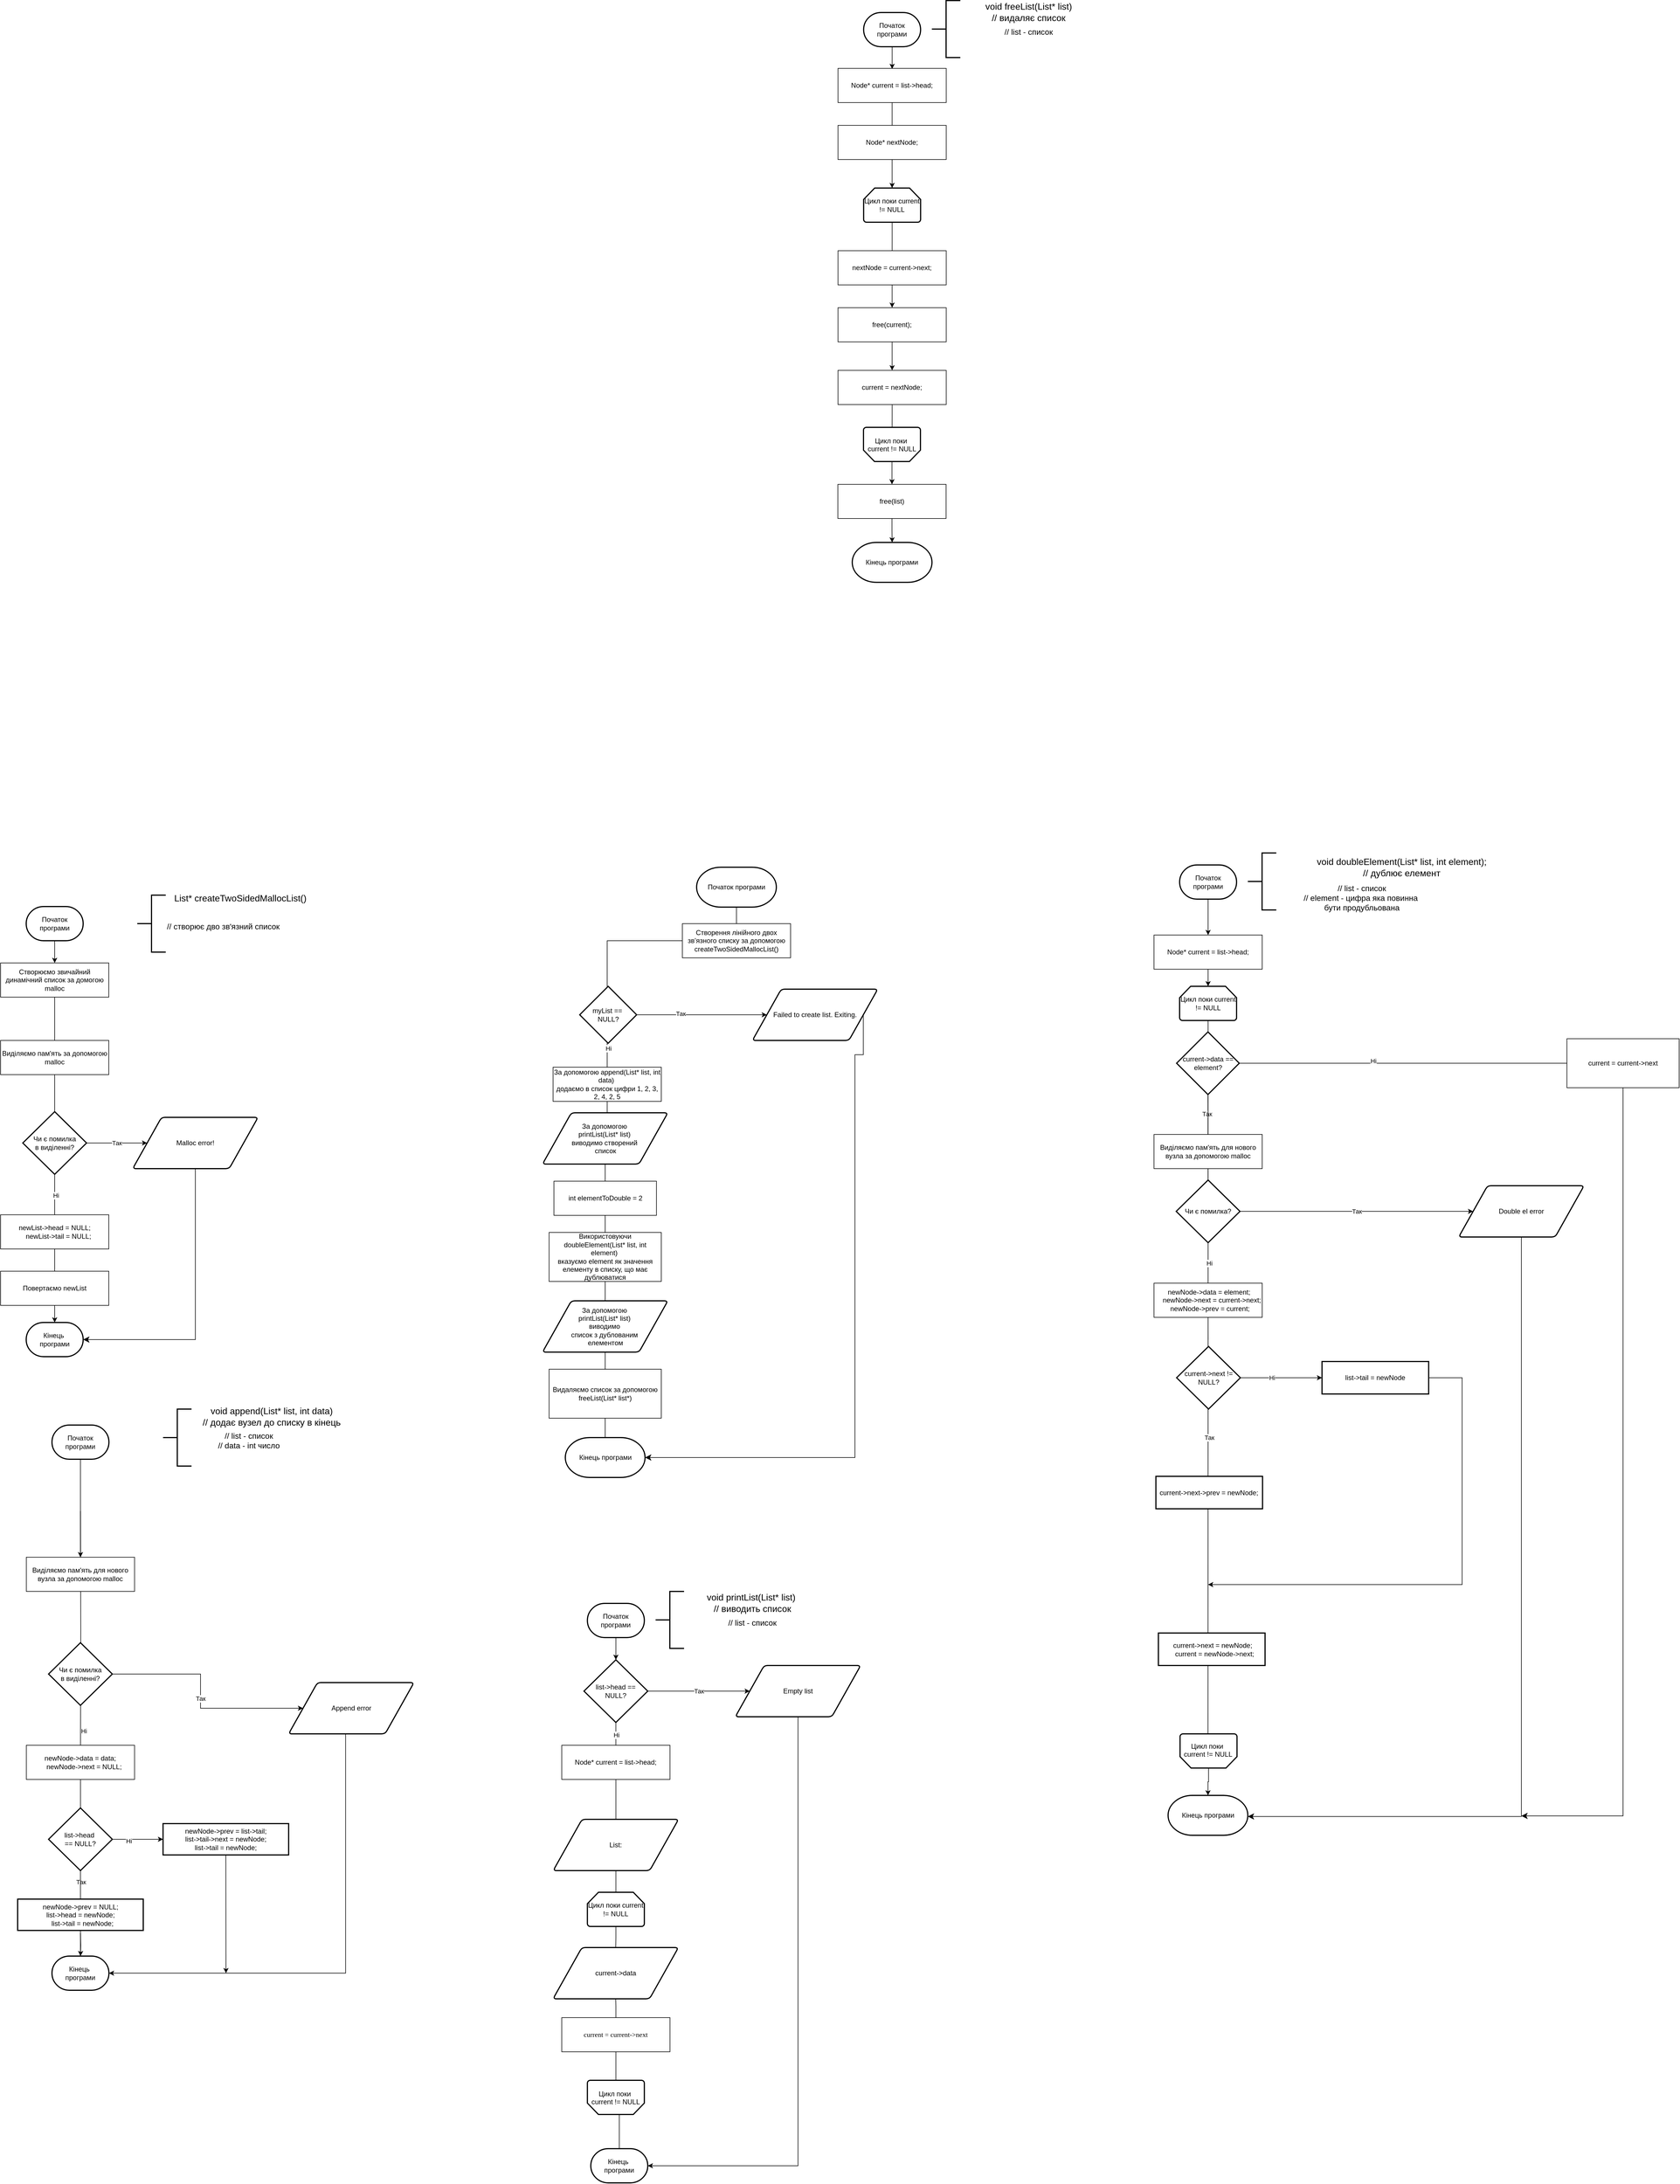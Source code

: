 <mxfile version="26.1.1" pages="2">
  <diagram name="Страница — 1" id="iO0HGuXwTPH4etKMsPex">
    <mxGraphModel dx="3154" dy="4253" grid="1" gridSize="10" guides="1" tooltips="1" connect="1" arrows="1" fold="1" page="1" pageScale="1" pageWidth="827" pageHeight="1169" math="0" shadow="0">
      <root>
        <mxCell id="0" />
        <mxCell id="1" parent="0" />
        <mxCell id="kRywIsPJXTSg0KDeLOMC-6" value="" style="edgeStyle=orthogonalEdgeStyle;rounded=0;orthogonalLoop=1;jettySize=auto;html=1;strokeColor=default;endArrow=classic;startFill=0;endFill=1;" edge="1" parent="1" source="IOi2zT9lRNZSFX4Smpka-5">
          <mxGeometry relative="1" as="geometry">
            <mxPoint x="332" y="-1060" as="targetPoint" />
          </mxGeometry>
        </mxCell>
        <mxCell id="IOi2zT9lRNZSFX4Smpka-5" value="Початок програми" style="strokeWidth=2;html=1;shape=mxgraph.flowchart.terminator;whiteSpace=wrap;" parent="1" vertex="1">
          <mxGeometry x="262" y="-1169" width="140" height="70" as="geometry" />
        </mxCell>
        <mxCell id="kRywIsPJXTSg0KDeLOMC-10" value="" style="edgeStyle=orthogonalEdgeStyle;rounded=0;orthogonalLoop=1;jettySize=auto;html=1;endArrow=none;startFill=0;exitX=0;exitY=0.5;exitDx=0;exitDy=0;" edge="1" parent="1" source="kRywIsPJXTSg0KDeLOMC-7" target="kRywIsPJXTSg0KDeLOMC-9">
          <mxGeometry relative="1" as="geometry">
            <mxPoint x="248.5" y="-960" as="sourcePoint" />
          </mxGeometry>
        </mxCell>
        <mxCell id="kRywIsPJXTSg0KDeLOMC-277" value="Ні" style="edgeLabel;html=1;align=center;verticalAlign=middle;resizable=0;points=[];" vertex="1" connectable="0" parent="kRywIsPJXTSg0KDeLOMC-10">
          <mxGeometry x="0.813" y="2" relative="1" as="geometry">
            <mxPoint as="offset" />
          </mxGeometry>
        </mxCell>
        <mxCell id="kRywIsPJXTSg0KDeLOMC-7" value="Створення лінійного двох зв’язного списку за допомогою&lt;div&gt;createTwoSidedMallocList()&lt;/div&gt;" style="rounded=0;whiteSpace=wrap;html=1;" vertex="1" parent="1">
          <mxGeometry x="237" y="-1070" width="190" height="60" as="geometry" />
        </mxCell>
        <mxCell id="kRywIsPJXTSg0KDeLOMC-13" value="" style="edgeStyle=orthogonalEdgeStyle;rounded=0;orthogonalLoop=1;jettySize=auto;html=1;" edge="1" parent="1" source="kRywIsPJXTSg0KDeLOMC-9">
          <mxGeometry relative="1" as="geometry">
            <mxPoint x="105" y="-728" as="targetPoint" />
          </mxGeometry>
        </mxCell>
        <mxCell id="kRywIsPJXTSg0KDeLOMC-9" value="За допомогою append(List* list, int data)&amp;nbsp;&lt;div&gt;додаємо в список цифри 1, 2, 3, 2, 4, 2, 5&lt;/div&gt;" style="whiteSpace=wrap;html=1;rounded=0;" vertex="1" parent="1">
          <mxGeometry x="10" y="-818" width="190" height="60" as="geometry" />
        </mxCell>
        <mxCell id="kRywIsPJXTSg0KDeLOMC-28" value="" style="edgeStyle=orthogonalEdgeStyle;rounded=0;orthogonalLoop=1;jettySize=auto;html=1;endArrow=none;startFill=0;" edge="1" parent="1" source="kRywIsPJXTSg0KDeLOMC-15" target="kRywIsPJXTSg0KDeLOMC-16">
          <mxGeometry relative="1" as="geometry" />
        </mxCell>
        <mxCell id="kRywIsPJXTSg0KDeLOMC-15" value="За допомогою&amp;nbsp;&lt;div&gt;printList(List* list)&amp;nbsp;&lt;div&gt;виводимо створений&amp;nbsp;&lt;/div&gt;&lt;div&gt;список&lt;/div&gt;&lt;/div&gt;" style="shape=parallelogram;html=1;strokeWidth=2;perimeter=parallelogramPerimeter;whiteSpace=wrap;rounded=1;arcSize=12;size=0.23;" vertex="1" parent="1">
          <mxGeometry x="-8.5" y="-738" width="220" height="90" as="geometry" />
        </mxCell>
        <mxCell id="kRywIsPJXTSg0KDeLOMC-30" value="" style="edgeStyle=orthogonalEdgeStyle;rounded=0;orthogonalLoop=1;jettySize=auto;html=1;endArrow=none;startFill=0;" edge="1" parent="1" source="kRywIsPJXTSg0KDeLOMC-16" target="kRywIsPJXTSg0KDeLOMC-18">
          <mxGeometry relative="1" as="geometry" />
        </mxCell>
        <mxCell id="kRywIsPJXTSg0KDeLOMC-16" value="int elementToDouble = 2" style="rounded=0;whiteSpace=wrap;html=1;" vertex="1" parent="1">
          <mxGeometry x="11.5" y="-618" width="180" height="60" as="geometry" />
        </mxCell>
        <mxCell id="kRywIsPJXTSg0KDeLOMC-25" value="" style="edgeStyle=orthogonalEdgeStyle;rounded=0;orthogonalLoop=1;jettySize=auto;html=1;endArrow=none;startFill=0;" edge="1" parent="1" source="kRywIsPJXTSg0KDeLOMC-18" target="kRywIsPJXTSg0KDeLOMC-24">
          <mxGeometry relative="1" as="geometry" />
        </mxCell>
        <mxCell id="kRywIsPJXTSg0KDeLOMC-18" value="Використовуючи&lt;div&gt;doubleElement(List* list, int element)&amp;nbsp;&lt;/div&gt;&lt;div&gt;вказуємо element як значення елементу в списку, що має дублюватися&lt;/div&gt;" style="whiteSpace=wrap;html=1;rounded=0;" vertex="1" parent="1">
          <mxGeometry x="3" y="-528" width="197" height="86" as="geometry" />
        </mxCell>
        <mxCell id="kRywIsPJXTSg0KDeLOMC-32" value="" style="edgeStyle=orthogonalEdgeStyle;rounded=0;orthogonalLoop=1;jettySize=auto;html=1;endArrow=none;startFill=0;" edge="1" parent="1" source="kRywIsPJXTSg0KDeLOMC-24" target="kRywIsPJXTSg0KDeLOMC-31">
          <mxGeometry relative="1" as="geometry" />
        </mxCell>
        <mxCell id="kRywIsPJXTSg0KDeLOMC-24" value="За допомогою&amp;nbsp;&lt;div&gt;printList(List* list)&amp;nbsp;&lt;div&gt;виводимо&amp;nbsp;&lt;/div&gt;&lt;div&gt;список з дублованим&amp;nbsp;&lt;/div&gt;&lt;div&gt;елементом&lt;/div&gt;&lt;/div&gt;" style="shape=parallelogram;html=1;strokeWidth=2;perimeter=parallelogramPerimeter;whiteSpace=wrap;rounded=1;arcSize=12;size=0.23;" vertex="1" parent="1">
          <mxGeometry x="-8.5" y="-408" width="220" height="90" as="geometry" />
        </mxCell>
        <mxCell id="kRywIsPJXTSg0KDeLOMC-35" value="" style="edgeStyle=orthogonalEdgeStyle;rounded=0;orthogonalLoop=1;jettySize=auto;html=1;endArrow=none;startFill=0;" edge="1" parent="1" source="kRywIsPJXTSg0KDeLOMC-31" target="kRywIsPJXTSg0KDeLOMC-34">
          <mxGeometry relative="1" as="geometry" />
        </mxCell>
        <mxCell id="kRywIsPJXTSg0KDeLOMC-31" value="Видаляємо список за допомогою freeList(List* list*)" style="whiteSpace=wrap;html=1;rounded=0;" vertex="1" parent="1">
          <mxGeometry x="3" y="-288" width="197" height="86" as="geometry" />
        </mxCell>
        <mxCell id="kRywIsPJXTSg0KDeLOMC-34" value="Кінець програми" style="strokeWidth=2;html=1;shape=mxgraph.flowchart.terminator;whiteSpace=wrap;" vertex="1" parent="1">
          <mxGeometry x="31.5" y="-168" width="140" height="70" as="geometry" />
        </mxCell>
        <mxCell id="kRywIsPJXTSg0KDeLOMC-65" value="" style="edgeStyle=orthogonalEdgeStyle;rounded=0;orthogonalLoop=1;jettySize=auto;html=1;" edge="1" parent="1" source="kRywIsPJXTSg0KDeLOMC-54" target="kRywIsPJXTSg0KDeLOMC-63">
          <mxGeometry relative="1" as="geometry" />
        </mxCell>
        <mxCell id="kRywIsPJXTSg0KDeLOMC-54" value="Початок програми" style="strokeWidth=2;html=1;shape=mxgraph.flowchart.terminator;whiteSpace=wrap;" vertex="1" parent="1">
          <mxGeometry x="-915" y="-1100" width="100" height="60" as="geometry" />
        </mxCell>
        <mxCell id="kRywIsPJXTSg0KDeLOMC-55" value="" style="strokeWidth=2;html=1;shape=mxgraph.flowchart.annotation_2;align=left;labelPosition=right;pointerEvents=1;" vertex="1" parent="1">
          <mxGeometry x="-720" y="-1120" width="50" height="100" as="geometry" />
        </mxCell>
        <mxCell id="kRywIsPJXTSg0KDeLOMC-56" value="&lt;font style=&quot;font-size: 16px;&quot;&gt;List* createTwoSidedMallocList()&lt;/font&gt;" style="text;html=1;align=center;verticalAlign=middle;whiteSpace=wrap;rounded=0;fontSize=15;" vertex="1" parent="1">
          <mxGeometry x="-709.5" y="-1130" width="340" height="30" as="geometry" />
        </mxCell>
        <mxCell id="kRywIsPJXTSg0KDeLOMC-57" value="&lt;span style=&quot;font-size: 14px;&quot;&gt;// створює дво зв&#39;язний список&lt;/span&gt;" style="text;html=1;align=center;verticalAlign=middle;whiteSpace=wrap;rounded=0;" vertex="1" parent="1">
          <mxGeometry x="-739.5" y="-1080" width="340" height="30" as="geometry" />
        </mxCell>
        <mxCell id="kRywIsPJXTSg0KDeLOMC-62" value="" style="edgeStyle=orthogonalEdgeStyle;rounded=0;orthogonalLoop=1;jettySize=auto;html=1;endArrow=none;startFill=0;" edge="1" parent="1" source="kRywIsPJXTSg0KDeLOMC-63" target="kRywIsPJXTSg0KDeLOMC-64">
          <mxGeometry relative="1" as="geometry" />
        </mxCell>
        <mxCell id="kRywIsPJXTSg0KDeLOMC-99" value="Ні" style="edgeLabel;html=1;align=center;verticalAlign=middle;resizable=0;points=[];" vertex="1" connectable="0" parent="kRywIsPJXTSg0KDeLOMC-62">
          <mxGeometry x="0.819" y="2" relative="1" as="geometry">
            <mxPoint as="offset" />
          </mxGeometry>
        </mxCell>
        <mxCell id="kRywIsPJXTSg0KDeLOMC-63" value="Створюємо звичайний динамічний список за домогою malloc" style="rounded=0;whiteSpace=wrap;html=1;" vertex="1" parent="1">
          <mxGeometry x="-960" y="-1001" width="190" height="60" as="geometry" />
        </mxCell>
        <mxCell id="kRywIsPJXTSg0KDeLOMC-69" value="" style="edgeStyle=orthogonalEdgeStyle;rounded=0;orthogonalLoop=1;jettySize=auto;html=1;endArrow=none;startFill=0;" edge="1" parent="1" source="kRywIsPJXTSg0KDeLOMC-64" target="kRywIsPJXTSg0KDeLOMC-68">
          <mxGeometry relative="1" as="geometry" />
        </mxCell>
        <mxCell id="kRywIsPJXTSg0KDeLOMC-64" value="&lt;div&gt;newList-&amp;gt;head = NULL;&lt;/div&gt;&lt;div&gt;&amp;nbsp; &amp;nbsp; newList-&amp;gt;tail = NULL;&lt;/div&gt;" style="whiteSpace=wrap;html=1;rounded=0;" vertex="1" parent="1">
          <mxGeometry x="-960" y="-559" width="190" height="60" as="geometry" />
        </mxCell>
        <mxCell id="kRywIsPJXTSg0KDeLOMC-71" value="" style="edgeStyle=orthogonalEdgeStyle;rounded=0;orthogonalLoop=1;jettySize=auto;html=1;" edge="1" parent="1" source="kRywIsPJXTSg0KDeLOMC-68" target="kRywIsPJXTSg0KDeLOMC-70">
          <mxGeometry relative="1" as="geometry" />
        </mxCell>
        <mxCell id="kRywIsPJXTSg0KDeLOMC-68" value="Повертаємо newList" style="whiteSpace=wrap;html=1;rounded=0;" vertex="1" parent="1">
          <mxGeometry x="-960" y="-460" width="190" height="60" as="geometry" />
        </mxCell>
        <mxCell id="kRywIsPJXTSg0KDeLOMC-70" value="Кінець&amp;nbsp;&lt;div&gt;програми&lt;/div&gt;" style="strokeWidth=2;html=1;shape=mxgraph.flowchart.terminator;whiteSpace=wrap;" vertex="1" parent="1">
          <mxGeometry x="-915" y="-370" width="100" height="60" as="geometry" />
        </mxCell>
        <mxCell id="kRywIsPJXTSg0KDeLOMC-174" style="edgeStyle=orthogonalEdgeStyle;rounded=0;orthogonalLoop=1;jettySize=auto;html=1;" edge="1" parent="1" source="kRywIsPJXTSg0KDeLOMC-73" target="kRywIsPJXTSg0KDeLOMC-84">
          <mxGeometry relative="1" as="geometry" />
        </mxCell>
        <mxCell id="kRywIsPJXTSg0KDeLOMC-73" value="Початок програми" style="strokeWidth=2;html=1;shape=mxgraph.flowchart.terminator;whiteSpace=wrap;" vertex="1" parent="1">
          <mxGeometry x="-869.75" y="-190" width="100" height="60" as="geometry" />
        </mxCell>
        <mxCell id="kRywIsPJXTSg0KDeLOMC-74" value="" style="strokeWidth=2;html=1;shape=mxgraph.flowchart.annotation_2;align=left;labelPosition=right;pointerEvents=1;" vertex="1" parent="1">
          <mxGeometry x="-674.75" y="-218" width="50" height="100" as="geometry" />
        </mxCell>
        <mxCell id="kRywIsPJXTSg0KDeLOMC-75" value="&lt;font style=&quot;font-size: 16px;&quot;&gt;void append(List* list, int data)&lt;/font&gt;&lt;div&gt;&lt;span style=&quot;font-size: 16px;&quot;&gt;// додає вузел до списку в кінець&lt;/span&gt;&lt;/div&gt;" style="text;html=1;align=center;verticalAlign=middle;whiteSpace=wrap;rounded=0;fontSize=15;" vertex="1" parent="1">
          <mxGeometry x="-654.25" y="-220" width="340" height="30" as="geometry" />
        </mxCell>
        <mxCell id="kRywIsPJXTSg0KDeLOMC-76" value="&lt;span style=&quot;font-size: 14px;&quot;&gt;// list - список&lt;/span&gt;&lt;div&gt;&lt;span style=&quot;font-size: 14px;&quot;&gt;// data - int число&lt;/span&gt;&lt;/div&gt;" style="text;html=1;align=center;verticalAlign=middle;whiteSpace=wrap;rounded=0;" vertex="1" parent="1">
          <mxGeometry x="-694.25" y="-178" width="340" height="30" as="geometry" />
        </mxCell>
        <mxCell id="kRywIsPJXTSg0KDeLOMC-77" value="" style="edgeStyle=orthogonalEdgeStyle;rounded=0;orthogonalLoop=1;jettySize=auto;html=1;endArrow=none;startFill=0;" edge="1" parent="1" target="kRywIsPJXTSg0KDeLOMC-80">
          <mxGeometry x="0.001" relative="1" as="geometry">
            <mxPoint x="-819.75" y="-39" as="sourcePoint" />
            <mxPoint as="offset" />
          </mxGeometry>
        </mxCell>
        <mxCell id="kRywIsPJXTSg0KDeLOMC-104" value="Ні" style="edgeLabel;html=1;align=center;verticalAlign=middle;resizable=0;points=[];" vertex="1" connectable="0" parent="kRywIsPJXTSg0KDeLOMC-77">
          <mxGeometry x="0.872" y="5" relative="1" as="geometry">
            <mxPoint y="1" as="offset" />
          </mxGeometry>
        </mxCell>
        <mxCell id="kRywIsPJXTSg0KDeLOMC-79" value="" style="edgeStyle=orthogonalEdgeStyle;rounded=0;orthogonalLoop=1;jettySize=auto;html=1;endArrow=none;startFill=0;" edge="1" parent="1" source="kRywIsPJXTSg0KDeLOMC-80">
          <mxGeometry relative="1" as="geometry">
            <mxPoint x="-819.75" y="542" as="targetPoint" />
          </mxGeometry>
        </mxCell>
        <mxCell id="kRywIsPJXTSg0KDeLOMC-80" value="&lt;div&gt;newNode-&amp;gt;data = data;&lt;/div&gt;&lt;div&gt;&amp;nbsp; &amp;nbsp; newNode-&amp;gt;next = NULL;&lt;/div&gt;" style="whiteSpace=wrap;html=1;rounded=0;" vertex="1" parent="1">
          <mxGeometry x="-914.75" y="372" width="190" height="60" as="geometry" />
        </mxCell>
        <mxCell id="kRywIsPJXTSg0KDeLOMC-81" value="" style="edgeStyle=orthogonalEdgeStyle;rounded=0;orthogonalLoop=1;jettySize=auto;html=1;" edge="1" parent="1" target="kRywIsPJXTSg0KDeLOMC-83">
          <mxGeometry relative="1" as="geometry">
            <mxPoint x="-819.75" y="702" as="sourcePoint" />
          </mxGeometry>
        </mxCell>
        <mxCell id="kRywIsPJXTSg0KDeLOMC-108" value="Так" style="edgeLabel;html=1;align=center;verticalAlign=middle;resizable=0;points=[];" vertex="1" connectable="0" parent="kRywIsPJXTSg0KDeLOMC-81">
          <mxGeometry x="-0.267" y="-4" relative="1" as="geometry">
            <mxPoint x="4" y="-105" as="offset" />
          </mxGeometry>
        </mxCell>
        <mxCell id="kRywIsPJXTSg0KDeLOMC-83" value="Кінець&amp;nbsp;&lt;div&gt;програми&lt;/div&gt;" style="strokeWidth=2;html=1;shape=mxgraph.flowchart.terminator;whiteSpace=wrap;" vertex="1" parent="1">
          <mxGeometry x="-869.75" y="742" width="100" height="60" as="geometry" />
        </mxCell>
        <mxCell id="kRywIsPJXTSg0KDeLOMC-84" value="Виділяємо пам&#39;ять для нового вузла за допомогою malloc&lt;span style=&quot;color: rgba(0, 0, 0, 0); font-family: monospace; font-size: 0px; text-align: start; text-wrap-mode: nowrap;&quot;&gt;%3CmxGraphModel%3E%3Croot%3E%3CmxCell%20id%3D%220%22%2F%3E%3CmxCell%20id%3D%221%22%20parent%3D%220%22%2F%3E%3CmxCell%20id%3D%222%22%20value%3D%22%D0%A1%D1%82%D0%B2%D0%BE%D1%80%D1%8E%D1%94%D0%BC%D0%BE%20%D0%B7%D0%B2%D0%B8%D1%87%D0%B0%D0%B9%D0%BD%D0%B8%D0%B9%20%D0%B4%D0%B8%D0%BD%D0%B0%D0%BC%D1%96%D1%87%D0%BD%D0%B8%D0%B9%20%D1%81%D0%BF%D0%B8%D1%81%D0%BE%D0%BA%20%D0%B7%D0%B0%20%D0%B4%D0%BE%D0%BC%D0%BE%D0%B3%D0%BE%D1%8E%20malloc%22%20style%3D%22rounded%3D0%3BwhiteSpace%3Dwrap%3Bhtml%3D1%3B%22%20vertex%3D%221%22%20parent%3D%221%22%3E%3CmxGeometry%20x%3D%22-500.5%22%20y%3D%22-521%22%20width%3D%22190%22%20height%3D%2260%22%20as%3D%22geometry%22%2F%3E%3C%2FmxCell%3E%3C%2Froot%3E%3C%2FmxGraphModel%3E&lt;/span&gt;&lt;span style=&quot;color: rgba(0, 0, 0, 0); font-family: monospace; font-size: 0px; text-align: start; text-wrap-mode: nowrap;&quot;&gt;%3CmxGraphModel%3E%3Croot%3E%3CmxCell%20id%3D%220%22%2F%3E%3CmxCell%20id%3D%221%22%20parent%3D%220%22%2F%3E%3CmxCell%20id%3D%222%22%20value%3D%22%D0%A1%D1%82%D0%B2%D0%BE%D1%80%D1%8E%D1%94%D0%BC%D0%BE%20%D0%B7%D0%B2%D0%B8%D1%87%D0%B0%D0%B9%D0%BD%D0%B8%D0%B9%20%D0%B4%D0%B8%D0%BD%D0%B0%D0%BC%D1%96%D1%87%D0%BD%D0%B8%D0%B9%20%D1%81%D0%BF%D0%B8%D1%81%D0%BE%D0%BA%20%D0%B7%D0%B0%20%D0%B4%D0%BE%D0%BC%D0%BE%D0%B3%D0%BE%D1%8E%20malloc%22%20style%3D%22rounded%3D0%3BwhiteSpace%3Dwrap%3Bhtml%3D1%3B%22%20vertex%3D%221%22%20parent%3D%221%22%3E%3CmxGeometry%20x%3D%22-500.5%22%20y%3D%22-521%22%20width%3D%22190%22%20height%3D%2260%22%20as%3D%22geometry%22%2F%3E%3C%2FmxCell%3E%3C%2Froot%3E%3C%2FmxGraphModel%3E&lt;/span&gt;" style="rounded=0;whiteSpace=wrap;html=1;" vertex="1" parent="1">
          <mxGeometry x="-914.75" y="42" width="190" height="60" as="geometry" />
        </mxCell>
        <mxCell id="kRywIsPJXTSg0KDeLOMC-89" value="Так" style="edgeStyle=orthogonalEdgeStyle;rounded=0;orthogonalLoop=1;jettySize=auto;html=1;" edge="1" parent="1" source="kRywIsPJXTSg0KDeLOMC-86" target="kRywIsPJXTSg0KDeLOMC-88">
          <mxGeometry relative="1" as="geometry" />
        </mxCell>
        <mxCell id="kRywIsPJXTSg0KDeLOMC-86" value="Чи є помилка&lt;div&gt;в виділенні?&lt;/div&gt;" style="strokeWidth=2;html=1;shape=mxgraph.flowchart.decision;whiteSpace=wrap;" vertex="1" parent="1">
          <mxGeometry x="-875.75" y="192.0" width="112" height="110" as="geometry" />
        </mxCell>
        <mxCell id="kRywIsPJXTSg0KDeLOMC-91" style="edgeStyle=orthogonalEdgeStyle;rounded=0;orthogonalLoop=1;jettySize=auto;html=1;entryX=1;entryY=0.5;entryDx=0;entryDy=0;entryPerimeter=0;" edge="1" parent="1" source="kRywIsPJXTSg0KDeLOMC-88" target="kRywIsPJXTSg0KDeLOMC-83">
          <mxGeometry relative="1" as="geometry">
            <mxPoint x="-744.25" y="542" as="targetPoint" />
            <Array as="points">
              <mxPoint x="-354.25" y="772" />
            </Array>
          </mxGeometry>
        </mxCell>
        <mxCell id="kRywIsPJXTSg0KDeLOMC-88" value="Append error" style="shape=parallelogram;html=1;strokeWidth=2;perimeter=parallelogramPerimeter;whiteSpace=wrap;rounded=1;arcSize=12;size=0.23;" vertex="1" parent="1">
          <mxGeometry x="-454.25" y="262" width="220" height="90" as="geometry" />
        </mxCell>
        <mxCell id="kRywIsPJXTSg0KDeLOMC-94" value="Виділяємо пам&#39;ять за допомогою malloc&lt;span style=&quot;color: rgba(0, 0, 0, 0); font-family: monospace; font-size: 0px; text-align: start; text-wrap-mode: nowrap;&quot;&gt;%3CmxGraphModel%3E%3Croot%3E%3CmxCell%20id%3D%220%22%2F%3E%3CmxCell%20id%3D%221%22%20parent%3D%220%22%2F%3E%3CmxCell%20id%3D%222%22%20value%3D%22%D0%A1%D1%82%D0%B2%D0%BE%D1%80%D1%8E%D1%94%D0%BC%D0%BE%20%D0%B7%D0%B2%D0%B8%D1%87%D0%B0%D0%B9%D0%BD%D0%B8%D0%B9%20%D0%B4%D0%B8%D0%BD%D0%B0%D0%BC%D1%96%D1%87%D0%BD%D0%B8%D0%B9%20%D1%81%D0%BF%D0%B8%D1%81%D0%BE%D0%BA%20%D0%B7%D0%B0%20%D0%B4%D0%BE%D0%BC%D0%BE%D0%B3%D0%BE%D1%8E%20malloc%22%20style%3D%22rounded%3D0%3BwhiteSpace%3Dwrap%3Bhtml%3D1%3B%22%20vertex%3D%221%22%20parent%3D%221%22%3E%3CmxGeometry%20x%3D%22-500.5%22%20y%3D%22-521%22%20width%3D%22190%22%20height%3D%2260%22%20as%3D%22geometry%22%2F%3E%3C%2FmxCell%3E%3C%2Froot%3E%3C%2FmxGraphModel%3E&lt;/span&gt;&lt;span style=&quot;color: rgba(0, 0, 0, 0); font-family: monospace; font-size: 0px; text-align: start; text-wrap-mode: nowrap;&quot;&gt;%3CmxGraphModel%3E%3Croot%3E%3CmxCell%20id%3D%220%22%2F%3E%3CmxCell%20id%3D%221%22%20parent%3D%220%22%2F%3E%3CmxCell%20id%3D%222%22%20value%3D%22%D0%A1%D1%82%D0%B2%D0%BE%D1%80%D1%8E%D1%94%D0%BC%D0%BE%20%D0%B7%D0%B2%D0%B8%D1%87%D0%B0%D0%B9%D0%BD%D0%B8%D0%B9%20%D0%B4%D0%B8%D0%BD%D0%B0%D0%BC%D1%96%D1%87%D0%BD%D0%B8%D0%B9%20%D1%81%D0%BF%D0%B8%D1%81%D0%BE%D0%BA%20%D0%B7%D0%B0%20%D0%B4%D0%BE%D0%BC%D0%BE%D0%B3%D0%BE%D1%8E%20malloc%22%20style%3D%22rounded%3D0%3BwhiteSpace%3Dwrap%3Bhtml%3D1%3B%22%20vertex%3D%221%22%20parent%3D%221%22%3E%3CmxGeometry%20x%3D%22-500.5%22%20y%3D%22-521%22%20width%3D%22190%22%20height%3D%2260%22%20as%3D%22geometry%22%2F%3E%3C%2FmxCell%3E%3C%2Froot%3E%3C%2FmxGraphModel%3E&lt;/span&gt;" style="rounded=0;whiteSpace=wrap;html=1;" vertex="1" parent="1">
          <mxGeometry x="-960" y="-865" width="190" height="60" as="geometry" />
        </mxCell>
        <mxCell id="kRywIsPJXTSg0KDeLOMC-96" value="Так" style="edgeStyle=orthogonalEdgeStyle;rounded=0;orthogonalLoop=1;jettySize=auto;html=1;" edge="1" parent="1" source="kRywIsPJXTSg0KDeLOMC-97" target="kRywIsPJXTSg0KDeLOMC-98">
          <mxGeometry relative="1" as="geometry" />
        </mxCell>
        <mxCell id="kRywIsPJXTSg0KDeLOMC-97" value="Чи є помилка&lt;div&gt;в виділенні?&lt;/div&gt;" style="strokeWidth=2;html=1;shape=mxgraph.flowchart.decision;whiteSpace=wrap;" vertex="1" parent="1">
          <mxGeometry x="-921" y="-740" width="112" height="110" as="geometry" />
        </mxCell>
        <mxCell id="kRywIsPJXTSg0KDeLOMC-98" value="Malloc error!" style="shape=parallelogram;html=1;strokeWidth=2;perimeter=parallelogramPerimeter;whiteSpace=wrap;rounded=1;arcSize=12;size=0.23;" vertex="1" parent="1">
          <mxGeometry x="-728" y="-730" width="220" height="90" as="geometry" />
        </mxCell>
        <mxCell id="kRywIsPJXTSg0KDeLOMC-103" value="" style="edgeStyle=elbowEdgeStyle;elbow=vertical;endArrow=classic;html=1;curved=0;rounded=0;endSize=8;startSize=8;exitX=0.5;exitY=1;exitDx=0;exitDy=0;entryX=1;entryY=0.5;entryDx=0;entryDy=0;entryPerimeter=0;" edge="1" parent="1" source="kRywIsPJXTSg0KDeLOMC-98" target="kRywIsPJXTSg0KDeLOMC-70">
          <mxGeometry width="50" height="50" relative="1" as="geometry">
            <mxPoint x="-650" y="-490" as="sourcePoint" />
            <mxPoint x="-600" y="-540" as="targetPoint" />
            <Array as="points">
              <mxPoint x="-700" y="-340" />
            </Array>
          </mxGeometry>
        </mxCell>
        <mxCell id="kRywIsPJXTSg0KDeLOMC-110" value="" style="edgeStyle=orthogonalEdgeStyle;rounded=0;orthogonalLoop=1;jettySize=auto;html=1;" edge="1" parent="1" source="kRywIsPJXTSg0KDeLOMC-107" target="kRywIsPJXTSg0KDeLOMC-109">
          <mxGeometry relative="1" as="geometry" />
        </mxCell>
        <mxCell id="kRywIsPJXTSg0KDeLOMC-116" value="Ні" style="edgeLabel;html=1;align=center;verticalAlign=middle;resizable=0;points=[];" vertex="1" connectable="0" parent="kRywIsPJXTSg0KDeLOMC-110">
          <mxGeometry x="-0.37" y="-3" relative="1" as="geometry">
            <mxPoint as="offset" />
          </mxGeometry>
        </mxCell>
        <mxCell id="kRywIsPJXTSg0KDeLOMC-107" value="list-&amp;gt;head&amp;nbsp;&lt;div&gt;== NULL?&lt;/div&gt;" style="strokeWidth=2;html=1;shape=mxgraph.flowchart.decision;whiteSpace=wrap;" vertex="1" parent="1">
          <mxGeometry x="-875.75" y="482.0" width="112" height="110" as="geometry" />
        </mxCell>
        <mxCell id="kRywIsPJXTSg0KDeLOMC-109" value="&lt;div&gt;newNode-&amp;gt;prev = list-&amp;gt;tail;&lt;/div&gt;&lt;div&gt;list-&amp;gt;tail-&amp;gt;next = newNode;&lt;/div&gt;&lt;div&gt;list-&amp;gt;tail = newNode;&lt;/div&gt;" style="whiteSpace=wrap;html=1;strokeWidth=2;align=center;" vertex="1" parent="1">
          <mxGeometry x="-674.75" y="509.5" width="220.5" height="55" as="geometry" />
        </mxCell>
        <mxCell id="kRywIsPJXTSg0KDeLOMC-113" value="" style="endArrow=classic;html=1;rounded=0;exitX=0.5;exitY=1;exitDx=0;exitDy=0;endFill=1;" edge="1" parent="1" source="kRywIsPJXTSg0KDeLOMC-109">
          <mxGeometry width="50" height="50" relative="1" as="geometry">
            <mxPoint x="-934.25" y="592" as="sourcePoint" />
            <mxPoint x="-564.25" y="772" as="targetPoint" />
          </mxGeometry>
        </mxCell>
        <mxCell id="kRywIsPJXTSg0KDeLOMC-115" value="" style="endArrow=none;html=1;rounded=0;exitX=0.5;exitY=0;exitDx=0;exitDy=0;exitPerimeter=0;" edge="1" parent="1" source="kRywIsPJXTSg0KDeLOMC-83">
          <mxGeometry width="50" height="50" relative="1" as="geometry">
            <mxPoint x="-869.75" y="642" as="sourcePoint" />
            <mxPoint x="-819.75" y="592" as="targetPoint" />
          </mxGeometry>
        </mxCell>
        <mxCell id="kRywIsPJXTSg0KDeLOMC-114" value="&lt;div&gt;newNode-&amp;gt;prev = NULL;&lt;/div&gt;&lt;div&gt;&lt;span style=&quot;background-color: transparent; color: light-dark(rgb(0, 0, 0), rgb(255, 255, 255));&quot;&gt;list-&amp;gt;head = newNode;&lt;/span&gt;&lt;/div&gt;&lt;div&gt;&amp;nbsp; list-&amp;gt;tail = newNode;&lt;/div&gt;" style="whiteSpace=wrap;html=1;strokeWidth=2;align=center;" vertex="1" parent="1">
          <mxGeometry x="-930" y="642" width="220.5" height="55" as="geometry" />
        </mxCell>
        <mxCell id="kRywIsPJXTSg0KDeLOMC-117" value="" style="edgeStyle=orthogonalEdgeStyle;rounded=0;orthogonalLoop=1;jettySize=auto;html=1;" edge="1" parent="1" source="kRywIsPJXTSg0KDeLOMC-118">
          <mxGeometry relative="1" as="geometry">
            <mxPoint x="120.286" y="222" as="targetPoint" />
          </mxGeometry>
        </mxCell>
        <mxCell id="kRywIsPJXTSg0KDeLOMC-118" value="Початок програми" style="strokeWidth=2;html=1;shape=mxgraph.flowchart.terminator;whiteSpace=wrap;" vertex="1" parent="1">
          <mxGeometry x="70.25" y="123" width="100" height="60" as="geometry" />
        </mxCell>
        <mxCell id="kRywIsPJXTSg0KDeLOMC-119" value="" style="strokeWidth=2;html=1;shape=mxgraph.flowchart.annotation_2;align=left;labelPosition=right;pointerEvents=1;" vertex="1" parent="1">
          <mxGeometry x="190" y="102" width="50" height="100" as="geometry" />
        </mxCell>
        <mxCell id="kRywIsPJXTSg0KDeLOMC-120" value="&lt;span style=&quot;font-size: 16px;&quot;&gt;void printList(List* list)&amp;nbsp;&lt;/span&gt;&lt;div&gt;&lt;span style=&quot;font-size: 16px;&quot;&gt;// виводить список&lt;/span&gt;&lt;/div&gt;" style="text;html=1;align=center;verticalAlign=middle;whiteSpace=wrap;rounded=0;fontSize=15;" vertex="1" parent="1">
          <mxGeometry x="190" y="107" width="340" height="30" as="geometry" />
        </mxCell>
        <mxCell id="kRywIsPJXTSg0KDeLOMC-121" value="&lt;span style=&quot;font-size: 14px;&quot;&gt;// list - список&lt;/span&gt;" style="text;html=1;align=center;verticalAlign=middle;whiteSpace=wrap;rounded=0;" vertex="1" parent="1">
          <mxGeometry x="190" y="142" width="340" height="30" as="geometry" />
        </mxCell>
        <mxCell id="kRywIsPJXTSg0KDeLOMC-125" value="" style="edgeStyle=orthogonalEdgeStyle;rounded=0;orthogonalLoop=1;jettySize=auto;html=1;endArrow=none;startFill=0;" edge="1" parent="1" source="kRywIsPJXTSg0KDeLOMC-126">
          <mxGeometry relative="1" as="geometry">
            <mxPoint x="120.25" y="572" as="targetPoint" />
          </mxGeometry>
        </mxCell>
        <mxCell id="kRywIsPJXTSg0KDeLOMC-126" value="Node* current = list-&amp;gt;head;" style="whiteSpace=wrap;html=1;rounded=0;" vertex="1" parent="1">
          <mxGeometry x="25.25" y="372" width="190" height="60" as="geometry" />
        </mxCell>
        <mxCell id="kRywIsPJXTSg0KDeLOMC-153" value="" style="edgeStyle=orthogonalEdgeStyle;rounded=0;orthogonalLoop=1;jettySize=auto;html=1;endArrow=none;startFill=0;" edge="1" parent="1" source="kRywIsPJXTSg0KDeLOMC-129" target="kRywIsPJXTSg0KDeLOMC-150">
          <mxGeometry relative="1" as="geometry" />
        </mxCell>
        <mxCell id="kRywIsPJXTSg0KDeLOMC-129" value="Кінець&amp;nbsp;&lt;div&gt;програми&lt;/div&gt;" style="strokeWidth=2;html=1;shape=mxgraph.flowchart.terminator;whiteSpace=wrap;" vertex="1" parent="1">
          <mxGeometry x="76.25" y="1080" width="100" height="60" as="geometry" />
        </mxCell>
        <mxCell id="kRywIsPJXTSg0KDeLOMC-131" value="Так" style="edgeStyle=orthogonalEdgeStyle;rounded=0;orthogonalLoop=1;jettySize=auto;html=1;" edge="1" parent="1" source="kRywIsPJXTSg0KDeLOMC-132" target="kRywIsPJXTSg0KDeLOMC-134">
          <mxGeometry relative="1" as="geometry" />
        </mxCell>
        <mxCell id="kRywIsPJXTSg0KDeLOMC-142" value="" style="edgeStyle=orthogonalEdgeStyle;rounded=0;orthogonalLoop=1;jettySize=auto;html=1;endArrow=none;startFill=0;" edge="1" parent="1" source="kRywIsPJXTSg0KDeLOMC-132" target="kRywIsPJXTSg0KDeLOMC-126">
          <mxGeometry relative="1" as="geometry">
            <Array as="points">
              <mxPoint x="120" y="320" />
              <mxPoint x="120" y="320" />
            </Array>
          </mxGeometry>
        </mxCell>
        <mxCell id="kRywIsPJXTSg0KDeLOMC-144" value="Ні" style="edgeLabel;html=1;align=center;verticalAlign=middle;resizable=0;points=[];" vertex="1" connectable="0" parent="kRywIsPJXTSg0KDeLOMC-142">
          <mxGeometry x="0.032" relative="1" as="geometry">
            <mxPoint y="1" as="offset" />
          </mxGeometry>
        </mxCell>
        <mxCell id="kRywIsPJXTSg0KDeLOMC-132" value="list-&amp;gt;head == NULL?" style="strokeWidth=2;html=1;shape=mxgraph.flowchart.decision;whiteSpace=wrap;" vertex="1" parent="1">
          <mxGeometry x="64.25" y="222.0" width="112" height="110" as="geometry" />
        </mxCell>
        <mxCell id="kRywIsPJXTSg0KDeLOMC-133" style="edgeStyle=orthogonalEdgeStyle;rounded=0;orthogonalLoop=1;jettySize=auto;html=1;entryX=1;entryY=0.5;entryDx=0;entryDy=0;entryPerimeter=0;" edge="1" parent="1" source="kRywIsPJXTSg0KDeLOMC-134" target="kRywIsPJXTSg0KDeLOMC-129">
          <mxGeometry relative="1" as="geometry">
            <mxPoint x="195.75" y="572" as="targetPoint" />
            <Array as="points">
              <mxPoint x="440" y="1110" />
            </Array>
          </mxGeometry>
        </mxCell>
        <mxCell id="kRywIsPJXTSg0KDeLOMC-134" value="Empty list" style="shape=parallelogram;html=1;strokeWidth=2;perimeter=parallelogramPerimeter;whiteSpace=wrap;rounded=1;arcSize=12;size=0.23;" vertex="1" parent="1">
          <mxGeometry x="330" y="232" width="220" height="90" as="geometry" />
        </mxCell>
        <mxCell id="kRywIsPJXTSg0KDeLOMC-145" value="List:" style="shape=parallelogram;html=1;strokeWidth=2;perimeter=parallelogramPerimeter;whiteSpace=wrap;rounded=1;arcSize=12;size=0.23;" vertex="1" parent="1">
          <mxGeometry x="10.25" y="502" width="220" height="90" as="geometry" />
        </mxCell>
        <mxCell id="kRywIsPJXTSg0KDeLOMC-147" value="" style="edgeStyle=orthogonalEdgeStyle;rounded=0;orthogonalLoop=1;jettySize=auto;html=1;endArrow=none;startFill=0;" edge="1" parent="1" source="kRywIsPJXTSg0KDeLOMC-146" target="kRywIsPJXTSg0KDeLOMC-145">
          <mxGeometry relative="1" as="geometry" />
        </mxCell>
        <mxCell id="kRywIsPJXTSg0KDeLOMC-149" value="" style="edgeStyle=orthogonalEdgeStyle;rounded=0;orthogonalLoop=1;jettySize=auto;html=1;endArrow=none;startFill=0;" edge="1" parent="1" source="kRywIsPJXTSg0KDeLOMC-146" target="kRywIsPJXTSg0KDeLOMC-148">
          <mxGeometry relative="1" as="geometry" />
        </mxCell>
        <mxCell id="kRywIsPJXTSg0KDeLOMC-146" value="Цикл поки current != NULL" style="strokeWidth=2;html=1;shape=mxgraph.flowchart.loop_limit;whiteSpace=wrap;" vertex="1" parent="1">
          <mxGeometry x="70.25" y="630" width="100" height="60" as="geometry" />
        </mxCell>
        <mxCell id="kRywIsPJXTSg0KDeLOMC-148" value="current-&amp;gt;data" style="shape=parallelogram;html=1;strokeWidth=2;perimeter=parallelogramPerimeter;whiteSpace=wrap;rounded=1;arcSize=12;size=0.23;" vertex="1" parent="1">
          <mxGeometry x="10" y="727" width="220" height="90" as="geometry" />
        </mxCell>
        <mxCell id="kRywIsPJXTSg0KDeLOMC-152" value="" style="edgeStyle=orthogonalEdgeStyle;rounded=0;orthogonalLoop=1;jettySize=auto;html=1;endArrow=none;startFill=0;" edge="1" parent="1" source="kRywIsPJXTSg0KDeLOMC-150" target="kRywIsPJXTSg0KDeLOMC-148">
          <mxGeometry relative="1" as="geometry" />
        </mxCell>
        <mxCell id="kRywIsPJXTSg0KDeLOMC-150" value="&lt;font face=&quot;Verdana&quot;&gt;current = current-&amp;gt;next&lt;/font&gt;" style="whiteSpace=wrap;html=1;rounded=0;" vertex="1" parent="1">
          <mxGeometry x="25.25" y="850" width="190" height="60" as="geometry" />
        </mxCell>
        <mxCell id="kRywIsPJXTSg0KDeLOMC-154" value="" style="strokeWidth=2;shape=mxgraph.flowchart.loop_limit;whiteSpace=wrap;rotation=-180;horizontal=1;verticalAlign=middle;" vertex="1" parent="1">
          <mxGeometry x="70.25" y="960" width="100" height="60" as="geometry" />
        </mxCell>
        <mxCell id="kRywIsPJXTSg0KDeLOMC-155" value="Цикл поки&amp;nbsp;&lt;div&gt;current !=&amp;nbsp;&lt;span style=&quot;background-color: transparent; color: light-dark(rgb(0, 0, 0), rgb(255, 255, 255));&quot;&gt;NULL&lt;/span&gt;&lt;/div&gt;" style="text;whiteSpace=wrap;html=1;align=center;" vertex="1" parent="1">
          <mxGeometry x="45.25" y="970" width="150" height="40" as="geometry" />
        </mxCell>
        <mxCell id="kRywIsPJXTSg0KDeLOMC-194" value="" style="endArrow=none;html=1;rounded=0;exitX=0.5;exitY=1;exitDx=0;exitDy=0;exitPerimeter=0;entryX=0.5;entryY=1;entryDx=0;entryDy=0;entryPerimeter=0;startFill=0;" edge="1" parent="1" source="kRywIsPJXTSg0KDeLOMC-193">
          <mxGeometry width="50" height="50" relative="1" as="geometry">
            <mxPoint x="1115" y="-730" as="sourcePoint" />
            <mxPoint x="1160" y="-550" as="targetPoint" />
          </mxGeometry>
        </mxCell>
        <mxCell id="kRywIsPJXTSg0KDeLOMC-195" value="Так" style="edgeLabel;html=1;align=center;verticalAlign=middle;resizable=0;points=[];" vertex="1" connectable="0" parent="kRywIsPJXTSg0KDeLOMC-194">
          <mxGeometry x="-0.689" y="-2" relative="1" as="geometry">
            <mxPoint as="offset" />
          </mxGeometry>
        </mxCell>
        <mxCell id="kRywIsPJXTSg0KDeLOMC-197" value="" style="edgeStyle=orthogonalEdgeStyle;rounded=0;orthogonalLoop=1;jettySize=auto;html=1;endArrow=none;startFill=0;" edge="1" parent="1" source="kRywIsPJXTSg0KDeLOMC-198" target="kRywIsPJXTSg0KDeLOMC-193">
          <mxGeometry relative="1" as="geometry" />
        </mxCell>
        <mxCell id="kRywIsPJXTSg0KDeLOMC-240" value="Ні" style="edgeLabel;html=1;align=center;verticalAlign=middle;resizable=0;points=[];" vertex="1" connectable="0" parent="kRywIsPJXTSg0KDeLOMC-197">
          <mxGeometry x="0.184" y="-4" relative="1" as="geometry">
            <mxPoint as="offset" />
          </mxGeometry>
        </mxCell>
        <mxCell id="kRywIsPJXTSg0KDeLOMC-198" value="current = current-&amp;gt;next" style="whiteSpace=wrap;html=1;rounded=0;" vertex="1" parent="1">
          <mxGeometry x="1790" y="-868" width="197" height="86" as="geometry" />
        </mxCell>
        <mxCell id="kRywIsPJXTSg0KDeLOMC-201" value="" style="edgeStyle=elbowEdgeStyle;elbow=vertical;endArrow=classic;html=1;curved=0;rounded=0;endSize=8;startSize=8;exitX=0.5;exitY=1;exitDx=0;exitDy=0;" edge="1" parent="1" source="kRywIsPJXTSg0KDeLOMC-198">
          <mxGeometry width="50" height="50" relative="1" as="geometry">
            <mxPoint x="1425" y="-640" as="sourcePoint" />
            <mxPoint x="1710" y="496" as="targetPoint" />
            <Array as="points">
              <mxPoint x="1820" y="496" />
              <mxPoint x="1305" y="-420" />
            </Array>
          </mxGeometry>
        </mxCell>
        <mxCell id="kRywIsPJXTSg0KDeLOMC-222" value="" style="edgeStyle=orthogonalEdgeStyle;rounded=0;orthogonalLoop=1;jettySize=auto;html=1;" edge="1" parent="1" source="kRywIsPJXTSg0KDeLOMC-217" target="kRywIsPJXTSg0KDeLOMC-221">
          <mxGeometry relative="1" as="geometry" />
        </mxCell>
        <mxCell id="kRywIsPJXTSg0KDeLOMC-217" value="Початок програми" style="strokeWidth=2;html=1;shape=mxgraph.flowchart.terminator;whiteSpace=wrap;" vertex="1" parent="1">
          <mxGeometry x="1110" y="-1173" width="100" height="60" as="geometry" />
        </mxCell>
        <mxCell id="kRywIsPJXTSg0KDeLOMC-218" value="" style="strokeWidth=2;html=1;shape=mxgraph.flowchart.annotation_2;align=left;labelPosition=right;pointerEvents=1;" vertex="1" parent="1">
          <mxGeometry x="1229.75" y="-1194" width="50" height="100" as="geometry" />
        </mxCell>
        <mxCell id="kRywIsPJXTSg0KDeLOMC-219" value="&lt;span style=&quot;font-size: 16px;&quot;&gt;void doubleElement(List* list, int element);&lt;/span&gt;&lt;div&gt;&lt;span style=&quot;font-size: 16px;&quot;&gt;// дублює елемент&lt;/span&gt;&lt;/div&gt;" style="text;html=1;align=center;verticalAlign=middle;whiteSpace=wrap;rounded=0;fontSize=15;" vertex="1" parent="1">
          <mxGeometry x="1330" y="-1184" width="340" height="30" as="geometry" />
        </mxCell>
        <mxCell id="kRywIsPJXTSg0KDeLOMC-220" value="&lt;span style=&quot;font-size: 14px;&quot;&gt;// list - список&lt;br&gt;// element - цифра яка повинна&amp;nbsp;&lt;/span&gt;&lt;div&gt;&lt;span style=&quot;font-size: 14px;&quot;&gt;бути продубльована&lt;/span&gt;&lt;/div&gt;" style="text;html=1;align=center;verticalAlign=middle;whiteSpace=wrap;rounded=0;" vertex="1" parent="1">
          <mxGeometry x="1260" y="-1130" width="340" height="30" as="geometry" />
        </mxCell>
        <mxCell id="kRywIsPJXTSg0KDeLOMC-224" value="" style="edgeStyle=orthogonalEdgeStyle;rounded=0;orthogonalLoop=1;jettySize=auto;html=1;" edge="1" parent="1" source="kRywIsPJXTSg0KDeLOMC-221" target="kRywIsPJXTSg0KDeLOMC-223">
          <mxGeometry relative="1" as="geometry" />
        </mxCell>
        <mxCell id="kRywIsPJXTSg0KDeLOMC-221" value="Node* current = list-&amp;gt;head;" style="whiteSpace=wrap;html=1;rounded=0;" vertex="1" parent="1">
          <mxGeometry x="1065" y="-1050" width="190" height="60" as="geometry" />
        </mxCell>
        <mxCell id="kRywIsPJXTSg0KDeLOMC-228" value="" style="edgeStyle=orthogonalEdgeStyle;rounded=0;orthogonalLoop=1;jettySize=auto;html=1;endArrow=none;startFill=0;" edge="1" parent="1" source="kRywIsPJXTSg0KDeLOMC-223" target="kRywIsPJXTSg0KDeLOMC-227">
          <mxGeometry relative="1" as="geometry" />
        </mxCell>
        <mxCell id="kRywIsPJXTSg0KDeLOMC-250" value="Так" style="edgeLabel;html=1;align=center;verticalAlign=middle;resizable=0;points=[];" vertex="1" connectable="0" parent="kRywIsPJXTSg0KDeLOMC-228">
          <mxGeometry x="0.161" y="2" relative="1" as="geometry">
            <mxPoint as="offset" />
          </mxGeometry>
        </mxCell>
        <mxCell id="kRywIsPJXTSg0KDeLOMC-223" value="Цикл поки current != NULL" style="strokeWidth=2;html=1;shape=mxgraph.flowchart.loop_limit;whiteSpace=wrap;" vertex="1" parent="1">
          <mxGeometry x="1110" y="-960" width="100" height="60" as="geometry" />
        </mxCell>
        <mxCell id="kRywIsPJXTSg0KDeLOMC-232" value="" style="edgeStyle=orthogonalEdgeStyle;rounded=0;orthogonalLoop=1;jettySize=auto;html=1;" edge="1" parent="1" source="kRywIsPJXTSg0KDeLOMC-226" target="kRywIsPJXTSg0KDeLOMC-230">
          <mxGeometry relative="1" as="geometry" />
        </mxCell>
        <mxCell id="kRywIsPJXTSg0KDeLOMC-226" value="" style="strokeWidth=2;shape=mxgraph.flowchart.loop_limit;whiteSpace=wrap;rotation=-180;horizontal=1;verticalAlign=middle;" vertex="1" parent="1">
          <mxGeometry x="1110.75" y="352" width="100" height="60" as="geometry" />
        </mxCell>
        <mxCell id="kRywIsPJXTSg0KDeLOMC-227" value="Цикл поки&amp;nbsp;&lt;div&gt;current !=&amp;nbsp;&lt;span style=&quot;background-color: transparent; color: light-dark(rgb(0, 0, 0), rgb(255, 255, 255));&quot;&gt;NULL&lt;/span&gt;&lt;/div&gt;" style="text;whiteSpace=wrap;html=1;align=center;" vertex="1" parent="1">
          <mxGeometry x="1084.75" y="360" width="150" height="40" as="geometry" />
        </mxCell>
        <mxCell id="kRywIsPJXTSg0KDeLOMC-230" value="Кінець програми" style="strokeWidth=2;html=1;shape=mxgraph.flowchart.terminator;whiteSpace=wrap;" vertex="1" parent="1">
          <mxGeometry x="1089.75" y="460" width="140" height="70" as="geometry" />
        </mxCell>
        <mxCell id="kRywIsPJXTSg0KDeLOMC-196" value="Виділяємо пам&#39;ять для нового вузла за допомогою malloc&lt;span style=&quot;color: rgba(0, 0, 0, 0); font-family: monospace; font-size: 0px; text-align: start; text-wrap-mode: nowrap;&quot;&gt;%3CmxGraphModel%3E%3Croot%3E%3CmxCell%20id%3D%220%22%2F%3E%3CmxCell%20id%3D%221%22%20parent%3D%220%22%2F%3E%3CmxCell%20id%3D%222%22%20value%3D%22%D0%A1%D1%82%D0%B2%D0%BE%D1%80%D1%8E%D1%94%D0%BC%D0%BE%20%D0%B7%D0%B2%D0%B8%D1%87%D0%B0%D0%B9%D0%BD%D0%B8%D0%B9%20%D0%B4%D0%B8%D0%BD%D0%B0%D0%BC%D1%96%D1%87%D0%BD%D0%B8%D0%B9%20%D1%81%D0%BF%D0%B8%D1%81%D0%BE%D0%BA%20%D0%B7%D0%B0%20%D0%B4%D0%BE%D0%BC%D0%BE%D0%B3%D0%BE%D1%8E%20malloc%22%20style%3D%22rounded%3D0%3BwhiteSpace%3Dwrap%3Bhtml%3D1%3B%22%20vertex%3D%221%22%20parent%3D%221%22%3E%3CmxGeometry%20x%3D%22-500.5%22%20y%3D%22-521%22%20width%3D%22190%22%20height%3D%2260%22%20as%3D%22geometry%22%2F%3E%3C%2FmxCell%3E%3C%2Froot%3E%3C%2FmxGraphModel%3E&lt;/span&gt;&lt;span style=&quot;color: rgba(0, 0, 0, 0); font-family: monospace; font-size: 0px; text-align: start; text-wrap-mode: nowrap;&quot;&gt;%3CmxGraphModel%3E%3Croot%3E%3CmxCell%20id%3D%220%22%2F%3E%3CmxCell%20id%3D%221%22%20parent%3D%220%22%2F%3E%3CmxCell%20id%3D%222%22%20value%3D%22%D0%A1%D1%82%D0%B2%D0%BE%D1%80%D1%8E%D1%94%D0%BC%D0%BE%20%D0%B7%D0%B2%D0%B8%D1%87%D0%B0%D0%B9%D0%BD%D0%B8%D0%B9%20%D0%B4%D0%B8%D0%BD%D0%B0%D0%BC%D1%96%D1%87%D0%BD%D0%B8%D0%B9%20%D1%81%D0%BF%D0%B8%D1%81%D0%BE%D0%BA%20%D0%B7%D0%B0%20%D0%B4%D0%BE%D0%BC%D0%BE%D0%B3%D0%BE%D1%8E%20malloc%22%20style%3D%22rounded%3D0%3BwhiteSpace%3Dwrap%3Bhtml%3D1%3B%22%20vertex%3D%221%22%20parent%3D%221%22%3E%3CmxGeometry%20x%3D%22-500.5%22%20y%3D%22-521%22%20width%3D%22190%22%20height%3D%2260%22%20as%3D%22geometry%22%2F%3E%3C%2FmxCell%3E%3C%2Froot%3E%3C%2FmxGraphModel%3E&lt;/span&gt;" style="rounded=0;whiteSpace=wrap;html=1;" vertex="1" parent="1">
          <mxGeometry x="1065" y="-700" width="190" height="60" as="geometry" />
        </mxCell>
        <mxCell id="kRywIsPJXTSg0KDeLOMC-193" value="current-&amp;gt;data == element?" style="strokeWidth=2;html=1;shape=mxgraph.flowchart.decision;whiteSpace=wrap;" vertex="1" parent="1">
          <mxGeometry x="1104.75" y="-880" width="110" height="110" as="geometry" />
        </mxCell>
        <mxCell id="kRywIsPJXTSg0KDeLOMC-233" value="Ні" style="edgeLabel;html=1;align=center;verticalAlign=middle;resizable=0;points=[];" vertex="1" connectable="0" parent="1">
          <mxGeometry x="1162" y="-473.941" as="geometry" />
        </mxCell>
        <mxCell id="kRywIsPJXTSg0KDeLOMC-234" value="" style="edgeStyle=orthogonalEdgeStyle;rounded=0;orthogonalLoop=1;jettySize=auto;html=1;endArrow=none;startFill=0;" edge="1" parent="1" source="kRywIsPJXTSg0KDeLOMC-235">
          <mxGeometry relative="1" as="geometry">
            <mxPoint x="1160.059" y="-340" as="targetPoint" />
          </mxGeometry>
        </mxCell>
        <mxCell id="kRywIsPJXTSg0KDeLOMC-235" value="&lt;div&gt;&amp;nbsp;newNode-&amp;gt;data = element;&lt;/div&gt;&lt;div&gt;&amp;nbsp; &amp;nbsp; newNode-&amp;gt;next = current-&amp;gt;next;&lt;/div&gt;&lt;div&gt;&amp;nbsp; newNode-&amp;gt;prev = current;&lt;/div&gt;" style="whiteSpace=wrap;html=1;rounded=0;" vertex="1" parent="1">
          <mxGeometry x="1065" y="-439" width="190" height="60" as="geometry" />
        </mxCell>
        <mxCell id="kRywIsPJXTSg0KDeLOMC-237" value="Так" style="edgeStyle=orthogonalEdgeStyle;rounded=0;orthogonalLoop=1;jettySize=auto;html=1;" edge="1" parent="1" source="kRywIsPJXTSg0KDeLOMC-238" target="kRywIsPJXTSg0KDeLOMC-239">
          <mxGeometry relative="1" as="geometry" />
        </mxCell>
        <mxCell id="kRywIsPJXTSg0KDeLOMC-238" value="Чи є помилка?" style="strokeWidth=2;html=1;shape=mxgraph.flowchart.decision;whiteSpace=wrap;" vertex="1" parent="1">
          <mxGeometry x="1104" y="-620" width="112" height="110" as="geometry" />
        </mxCell>
        <mxCell id="kRywIsPJXTSg0KDeLOMC-239" value="Double el error" style="shape=parallelogram;html=1;strokeWidth=2;perimeter=parallelogramPerimeter;whiteSpace=wrap;rounded=1;arcSize=12;size=0.23;" vertex="1" parent="1">
          <mxGeometry x="1600" y="-610" width="220" height="90" as="geometry" />
        </mxCell>
        <mxCell id="kRywIsPJXTSg0KDeLOMC-241" value="" style="edgeStyle=elbowEdgeStyle;elbow=vertical;endArrow=classic;html=1;curved=0;rounded=0;endSize=8;startSize=8;exitX=0.5;exitY=1;exitDx=0;exitDy=0;" edge="1" parent="1" source="kRywIsPJXTSg0KDeLOMC-239" target="kRywIsPJXTSg0KDeLOMC-230">
          <mxGeometry width="50" height="50" relative="1" as="geometry">
            <mxPoint x="1740.25" y="-513" as="sourcePoint" />
            <mxPoint x="1260" y="502" as="targetPoint" />
            <Array as="points">
              <mxPoint x="1510.25" y="497" />
            </Array>
          </mxGeometry>
        </mxCell>
        <mxCell id="kRywIsPJXTSg0KDeLOMC-245" value="" style="edgeStyle=orthogonalEdgeStyle;rounded=0;orthogonalLoop=1;jettySize=auto;html=1;" edge="1" parent="1" source="kRywIsPJXTSg0KDeLOMC-242" target="kRywIsPJXTSg0KDeLOMC-244">
          <mxGeometry relative="1" as="geometry" />
        </mxCell>
        <mxCell id="kRywIsPJXTSg0KDeLOMC-249" value="Ні" style="edgeLabel;html=1;align=center;verticalAlign=middle;resizable=0;points=[];" vertex="1" connectable="0" parent="kRywIsPJXTSg0KDeLOMC-245">
          <mxGeometry x="-0.239" relative="1" as="geometry">
            <mxPoint as="offset" />
          </mxGeometry>
        </mxCell>
        <mxCell id="kRywIsPJXTSg0KDeLOMC-242" value="current-&amp;gt;next != NULL?" style="strokeWidth=2;html=1;shape=mxgraph.flowchart.decision;whiteSpace=wrap;" vertex="1" parent="1">
          <mxGeometry x="1104.75" y="-328" width="112" height="110" as="geometry" />
        </mxCell>
        <mxCell id="kRywIsPJXTSg0KDeLOMC-253" value="" style="edgeStyle=orthogonalEdgeStyle;rounded=0;orthogonalLoop=1;jettySize=auto;html=1;exitX=1;exitY=0.5;exitDx=0;exitDy=0;" edge="1" parent="1" source="kRywIsPJXTSg0KDeLOMC-244">
          <mxGeometry relative="1" as="geometry">
            <mxPoint x="1642.25" y="-235.0" as="sourcePoint" />
            <mxPoint x="1160" y="90" as="targetPoint" />
            <Array as="points">
              <mxPoint x="1606" y="-273" />
              <mxPoint x="1606" y="90" />
              <mxPoint x="1160" y="90" />
            </Array>
          </mxGeometry>
        </mxCell>
        <mxCell id="kRywIsPJXTSg0KDeLOMC-244" value="list-&amp;gt;tail = newNode" style="whiteSpace=wrap;html=1;strokeWidth=2;" vertex="1" parent="1">
          <mxGeometry x="1360" y="-301.5" width="187.25" height="57" as="geometry" />
        </mxCell>
        <mxCell id="kRywIsPJXTSg0KDeLOMC-246" value="current-&amp;gt;next-&amp;gt;prev = newNode;" style="whiteSpace=wrap;html=1;strokeWidth=2;" vertex="1" parent="1">
          <mxGeometry x="1068.37" y="-100" width="187.25" height="57" as="geometry" />
        </mxCell>
        <mxCell id="kRywIsPJXTSg0KDeLOMC-247" value="&lt;div&gt;&amp;nbsp;current-&amp;gt;next = newNode;&lt;/div&gt;&lt;div&gt;&amp;nbsp; &amp;nbsp;current = newNode-&amp;gt;next;&lt;/div&gt;" style="whiteSpace=wrap;html=1;strokeWidth=2;" vertex="1" parent="1">
          <mxGeometry x="1072.75" y="175" width="187.25" height="57" as="geometry" />
        </mxCell>
        <mxCell id="kRywIsPJXTSg0KDeLOMC-254" value="" style="edgeStyle=orthogonalEdgeStyle;rounded=0;orthogonalLoop=1;jettySize=auto;html=1;" edge="1" parent="1" source="kRywIsPJXTSg0KDeLOMC-255">
          <mxGeometry relative="1" as="geometry">
            <mxPoint x="605.286" y="-2570" as="targetPoint" />
          </mxGeometry>
        </mxCell>
        <mxCell id="kRywIsPJXTSg0KDeLOMC-255" value="Початок програми" style="strokeWidth=2;html=1;shape=mxgraph.flowchart.terminator;whiteSpace=wrap;" vertex="1" parent="1">
          <mxGeometry x="555.25" y="-2669" width="100" height="60" as="geometry" />
        </mxCell>
        <mxCell id="kRywIsPJXTSg0KDeLOMC-256" value="" style="strokeWidth=2;html=1;shape=mxgraph.flowchart.annotation_2;align=left;labelPosition=right;pointerEvents=1;" vertex="1" parent="1">
          <mxGeometry x="675" y="-2690" width="50" height="100" as="geometry" />
        </mxCell>
        <mxCell id="kRywIsPJXTSg0KDeLOMC-257" value="&lt;span style=&quot;font-size: 16px;&quot;&gt;void freeList(List* list)&lt;/span&gt;&lt;div&gt;&lt;span style=&quot;font-size: 16px;&quot;&gt;// видаляє список&lt;/span&gt;&lt;/div&gt;" style="text;html=1;align=center;verticalAlign=middle;whiteSpace=wrap;rounded=0;fontSize=15;" vertex="1" parent="1">
          <mxGeometry x="675" y="-2685" width="340" height="30" as="geometry" />
        </mxCell>
        <mxCell id="kRywIsPJXTSg0KDeLOMC-258" value="&lt;span style=&quot;font-size: 14px;&quot;&gt;// list - список&lt;/span&gt;" style="text;html=1;align=center;verticalAlign=middle;whiteSpace=wrap;rounded=0;" vertex="1" parent="1">
          <mxGeometry x="675" y="-2650" width="340" height="30" as="geometry" />
        </mxCell>
        <mxCell id="kRywIsPJXTSg0KDeLOMC-259" value="" style="edgeStyle=orthogonalEdgeStyle;rounded=0;orthogonalLoop=1;jettySize=auto;html=1;" edge="1" parent="1" source="kRywIsPJXTSg0KDeLOMC-260" target="kRywIsPJXTSg0KDeLOMC-262">
          <mxGeometry relative="1" as="geometry" />
        </mxCell>
        <mxCell id="kRywIsPJXTSg0KDeLOMC-260" value="Node* current = list-&amp;gt;head;" style="whiteSpace=wrap;html=1;rounded=0;" vertex="1" parent="1">
          <mxGeometry x="510.25" y="-2571" width="190" height="60" as="geometry" />
        </mxCell>
        <mxCell id="kRywIsPJXTSg0KDeLOMC-261" value="" style="edgeStyle=orthogonalEdgeStyle;rounded=0;orthogonalLoop=1;jettySize=auto;html=1;endArrow=none;startFill=0;" edge="1" parent="1" source="kRywIsPJXTSg0KDeLOMC-262">
          <mxGeometry relative="1" as="geometry">
            <mxPoint x="605.25" y="-2236" as="targetPoint" />
          </mxGeometry>
        </mxCell>
        <mxCell id="kRywIsPJXTSg0KDeLOMC-262" value="Цикл поки current != NULL" style="strokeWidth=2;html=1;shape=mxgraph.flowchart.loop_limit;whiteSpace=wrap;" vertex="1" parent="1">
          <mxGeometry x="555.25" y="-2361" width="100" height="60" as="geometry" />
        </mxCell>
        <mxCell id="kRywIsPJXTSg0KDeLOMC-263" value="Node* nextNode;" style="whiteSpace=wrap;html=1;rounded=0;" vertex="1" parent="1">
          <mxGeometry x="510.25" y="-2471" width="190" height="60" as="geometry" />
        </mxCell>
        <mxCell id="kRywIsPJXTSg0KDeLOMC-264" value="" style="edgeStyle=orthogonalEdgeStyle;rounded=0;orthogonalLoop=1;jettySize=auto;html=1;" edge="1" parent="1" source="kRywIsPJXTSg0KDeLOMC-265" target="kRywIsPJXTSg0KDeLOMC-267">
          <mxGeometry relative="1" as="geometry" />
        </mxCell>
        <mxCell id="kRywIsPJXTSg0KDeLOMC-265" value="nextNode = current-&amp;gt;next;" style="whiteSpace=wrap;html=1;rounded=0;" vertex="1" parent="1">
          <mxGeometry x="510.25" y="-2251" width="190" height="60" as="geometry" />
        </mxCell>
        <mxCell id="kRywIsPJXTSg0KDeLOMC-266" value="" style="edgeStyle=orthogonalEdgeStyle;rounded=0;orthogonalLoop=1;jettySize=auto;html=1;" edge="1" parent="1" source="kRywIsPJXTSg0KDeLOMC-267" target="kRywIsPJXTSg0KDeLOMC-269">
          <mxGeometry relative="1" as="geometry" />
        </mxCell>
        <mxCell id="kRywIsPJXTSg0KDeLOMC-267" value="free(current);" style="whiteSpace=wrap;html=1;rounded=0;" vertex="1" parent="1">
          <mxGeometry x="510.25" y="-2151" width="190" height="60" as="geometry" />
        </mxCell>
        <mxCell id="kRywIsPJXTSg0KDeLOMC-268" value="" style="edgeStyle=orthogonalEdgeStyle;rounded=0;orthogonalLoop=1;jettySize=auto;html=1;endArrow=none;startFill=0;" edge="1" parent="1" source="kRywIsPJXTSg0KDeLOMC-269">
          <mxGeometry relative="1" as="geometry">
            <mxPoint x="605.25" y="-1941" as="targetPoint" />
          </mxGeometry>
        </mxCell>
        <mxCell id="kRywIsPJXTSg0KDeLOMC-269" value="current = nextNode;" style="whiteSpace=wrap;html=1;rounded=0;" vertex="1" parent="1">
          <mxGeometry x="510.25" y="-2041" width="190" height="60" as="geometry" />
        </mxCell>
        <mxCell id="kRywIsPJXTSg0KDeLOMC-270" value="" style="edgeStyle=orthogonalEdgeStyle;rounded=0;orthogonalLoop=1;jettySize=auto;html=1;" edge="1" parent="1" source="kRywIsPJXTSg0KDeLOMC-271" target="kRywIsPJXTSg0KDeLOMC-275">
          <mxGeometry relative="1" as="geometry" />
        </mxCell>
        <mxCell id="kRywIsPJXTSg0KDeLOMC-271" value="free(list)" style="whiteSpace=wrap;html=1;rounded=0;" vertex="1" parent="1">
          <mxGeometry x="510" y="-1841" width="190" height="60" as="geometry" />
        </mxCell>
        <mxCell id="kRywIsPJXTSg0KDeLOMC-272" value="" style="strokeWidth=2;shape=mxgraph.flowchart.loop_limit;whiteSpace=wrap;rotation=-180;horizontal=1;verticalAlign=middle;" vertex="1" parent="1">
          <mxGeometry x="555" y="-1941" width="100" height="60" as="geometry" />
        </mxCell>
        <mxCell id="kRywIsPJXTSg0KDeLOMC-273" value="" style="edgeStyle=orthogonalEdgeStyle;rounded=0;orthogonalLoop=1;jettySize=auto;html=1;exitX=0.5;exitY=0;exitDx=0;exitDy=0;exitPerimeter=0;" edge="1" parent="1" source="kRywIsPJXTSg0KDeLOMC-272" target="kRywIsPJXTSg0KDeLOMC-271">
          <mxGeometry relative="1" as="geometry" />
        </mxCell>
        <mxCell id="kRywIsPJXTSg0KDeLOMC-274" value="Цикл поки&amp;nbsp;&lt;div&gt;current !=&amp;nbsp;&lt;span style=&quot;background-color: transparent; color: light-dark(rgb(0, 0, 0), rgb(255, 255, 255));&quot;&gt;NULL&lt;/span&gt;&lt;/div&gt;" style="text;whiteSpace=wrap;html=1;align=center;" vertex="1" parent="1">
          <mxGeometry x="530" y="-1931" width="150" height="40" as="geometry" />
        </mxCell>
        <mxCell id="kRywIsPJXTSg0KDeLOMC-275" value="Кінець програми" style="strokeWidth=2;html=1;shape=mxgraph.flowchart.terminator;whiteSpace=wrap;" vertex="1" parent="1">
          <mxGeometry x="535.25" y="-1739" width="140" height="70" as="geometry" />
        </mxCell>
        <mxCell id="kRywIsPJXTSg0KDeLOMC-279" value="" style="edgeStyle=orthogonalEdgeStyle;rounded=0;orthogonalLoop=1;jettySize=auto;html=1;" edge="1" parent="1" source="kRywIsPJXTSg0KDeLOMC-276" target="kRywIsPJXTSg0KDeLOMC-278">
          <mxGeometry relative="1" as="geometry" />
        </mxCell>
        <mxCell id="kRywIsPJXTSg0KDeLOMC-281" value="Так" style="edgeLabel;html=1;align=center;verticalAlign=middle;resizable=0;points=[];" vertex="1" connectable="0" parent="kRywIsPJXTSg0KDeLOMC-279">
          <mxGeometry x="-0.324" y="2" relative="1" as="geometry">
            <mxPoint as="offset" />
          </mxGeometry>
        </mxCell>
        <mxCell id="kRywIsPJXTSg0KDeLOMC-276" value="myList ==&amp;nbsp;&lt;div&gt;NULL?&lt;/div&gt;" style="strokeWidth=2;html=1;shape=mxgraph.flowchart.decision;whiteSpace=wrap;" vertex="1" parent="1">
          <mxGeometry x="56.75" y="-960" width="100" height="100" as="geometry" />
        </mxCell>
        <mxCell id="kRywIsPJXTSg0KDeLOMC-278" value="Failed to create list. Exiting." style="shape=parallelogram;html=1;strokeWidth=2;perimeter=parallelogramPerimeter;whiteSpace=wrap;rounded=1;arcSize=12;size=0.23;" vertex="1" parent="1">
          <mxGeometry x="360" y="-955" width="220" height="90" as="geometry" />
        </mxCell>
        <mxCell id="kRywIsPJXTSg0KDeLOMC-280" value="" style="edgeStyle=segmentEdgeStyle;endArrow=classic;html=1;curved=0;rounded=0;endSize=8;startSize=8;exitX=1;exitY=0.5;exitDx=0;exitDy=0;entryX=1;entryY=0.5;entryDx=0;entryDy=0;entryPerimeter=0;" edge="1" parent="1" source="kRywIsPJXTSg0KDeLOMC-278" target="kRywIsPJXTSg0KDeLOMC-34">
          <mxGeometry width="50" height="50" relative="1" as="geometry">
            <mxPoint x="470" y="-830" as="sourcePoint" />
            <mxPoint x="540" y="-680" as="targetPoint" />
            <Array as="points">
              <mxPoint x="555" y="-840" />
              <mxPoint x="540" y="-840" />
              <mxPoint x="540" y="-133" />
            </Array>
          </mxGeometry>
        </mxCell>
      </root>
    </mxGraphModel>
  </diagram>
  <diagram id="KVLWpx-fEzlTu26YX7g9" name="Страница — 2">
    <mxGraphModel dx="1050" dy="522" grid="1" gridSize="10" guides="1" tooltips="1" connect="1" arrows="1" fold="1" page="1" pageScale="1" pageWidth="827" pageHeight="1169" math="0" shadow="0">
      <root>
        <mxCell id="0" />
        <mxCell id="1" parent="0" />
      </root>
    </mxGraphModel>
  </diagram>
</mxfile>

